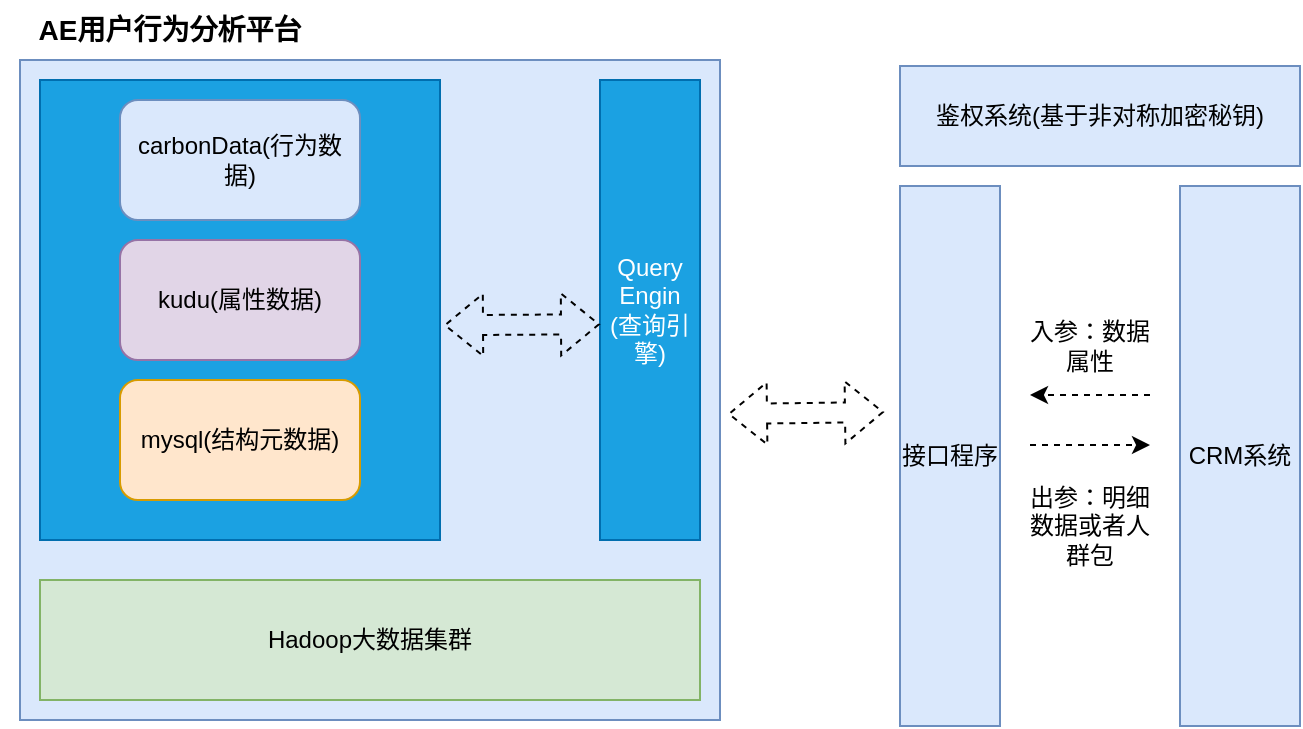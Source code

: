 <mxfile version="24.0.7" type="github">
  <diagram name="第 1 页" id="HZbxji-LXRyyVZfFe1fu">
    <mxGraphModel dx="978" dy="545" grid="0" gridSize="10" guides="1" tooltips="1" connect="1" arrows="1" fold="1" page="1" pageScale="1" pageWidth="1700" pageHeight="1100" math="0" shadow="0">
      <root>
        <mxCell id="0" />
        <mxCell id="1" parent="0" />
        <mxCell id="0x9lJMbSukGHkaMYRuMV-16" value="" style="rounded=0;whiteSpace=wrap;html=1;fillColor=#dae8fc;strokeColor=#6c8ebf;" vertex="1" parent="1">
          <mxGeometry x="150" y="100" width="350" height="330" as="geometry" />
        </mxCell>
        <mxCell id="0x9lJMbSukGHkaMYRuMV-1" value="" style="rounded=0;whiteSpace=wrap;html=1;fillColor=#1ba1e2;fontColor=#ffffff;strokeColor=#006EAF;" vertex="1" parent="1">
          <mxGeometry x="160" y="110" width="200" height="230" as="geometry" />
        </mxCell>
        <mxCell id="0x9lJMbSukGHkaMYRuMV-2" value="carbonData(行为数据)" style="rounded=1;whiteSpace=wrap;html=1;fillColor=#dae8fc;strokeColor=#6c8ebf;" vertex="1" parent="1">
          <mxGeometry x="200" y="120" width="120" height="60" as="geometry" />
        </mxCell>
        <mxCell id="0x9lJMbSukGHkaMYRuMV-3" value="kudu(属性数据)" style="rounded=1;whiteSpace=wrap;html=1;fillColor=#e1d5e7;strokeColor=#9673a6;" vertex="1" parent="1">
          <mxGeometry x="200" y="190" width="120" height="60" as="geometry" />
        </mxCell>
        <mxCell id="0x9lJMbSukGHkaMYRuMV-4" value="mysql(结构元数据)" style="rounded=1;whiteSpace=wrap;html=1;fillColor=#ffe6cc;strokeColor=#d79b00;" vertex="1" parent="1">
          <mxGeometry x="200" y="260" width="120" height="60" as="geometry" />
        </mxCell>
        <mxCell id="0x9lJMbSukGHkaMYRuMV-5" value="Query&lt;div&gt;Engin&lt;/div&gt;&lt;div&gt;(查询引擎)&lt;/div&gt;" style="rounded=0;whiteSpace=wrap;html=1;fillColor=#1ba1e2;fontColor=#ffffff;strokeColor=#006EAF;" vertex="1" parent="1">
          <mxGeometry x="440" y="110" width="50" height="230" as="geometry" />
        </mxCell>
        <mxCell id="0x9lJMbSukGHkaMYRuMV-6" value="接口程序" style="rounded=0;whiteSpace=wrap;html=1;fillColor=#dae8fc;strokeColor=#6c8ebf;" vertex="1" parent="1">
          <mxGeometry x="590" y="163" width="50" height="270" as="geometry" />
        </mxCell>
        <mxCell id="0x9lJMbSukGHkaMYRuMV-7" value="CRM系统" style="rounded=0;whiteSpace=wrap;html=1;fillColor=#dae8fc;strokeColor=#6c8ebf;" vertex="1" parent="1">
          <mxGeometry x="730" y="163" width="60" height="270" as="geometry" />
        </mxCell>
        <mxCell id="0x9lJMbSukGHkaMYRuMV-8" value="AE用户行为分析平台" style="text;html=1;align=center;verticalAlign=middle;whiteSpace=wrap;rounded=0;fontSize=14;fontStyle=1" vertex="1" parent="1">
          <mxGeometry x="140" y="70" width="170" height="30" as="geometry" />
        </mxCell>
        <mxCell id="0x9lJMbSukGHkaMYRuMV-10" value="" style="endArrow=classic;startArrow=classic;html=1;rounded=0;dashed=1;shape=flexArrow;entryX=0;entryY=0.531;entryDx=0;entryDy=0;entryPerimeter=0;exitX=1.01;exitY=0.533;exitDx=0;exitDy=0;exitPerimeter=0;" edge="1" parent="1" source="0x9lJMbSukGHkaMYRuMV-1" target="0x9lJMbSukGHkaMYRuMV-5">
          <mxGeometry width="100" height="100" relative="1" as="geometry">
            <mxPoint x="370" y="280" as="sourcePoint" />
            <mxPoint x="430" y="280" as="targetPoint" />
          </mxGeometry>
        </mxCell>
        <mxCell id="0x9lJMbSukGHkaMYRuMV-11" value="" style="endArrow=classic;startArrow=classic;html=1;rounded=0;dashed=1;shape=flexArrow;entryX=0;entryY=0.531;entryDx=0;entryDy=0;entryPerimeter=0;exitX=1.01;exitY=0.533;exitDx=0;exitDy=0;exitPerimeter=0;" edge="1" parent="1">
          <mxGeometry width="100" height="100" relative="1" as="geometry">
            <mxPoint x="504" y="277" as="sourcePoint" />
            <mxPoint x="582" y="276" as="targetPoint" />
          </mxGeometry>
        </mxCell>
        <mxCell id="0x9lJMbSukGHkaMYRuMV-13" value="入参：数据属性" style="text;html=1;align=center;verticalAlign=middle;whiteSpace=wrap;rounded=0;" vertex="1" parent="1">
          <mxGeometry x="650" y="223" width="70" height="40" as="geometry" />
        </mxCell>
        <mxCell id="0x9lJMbSukGHkaMYRuMV-14" value="出参：明细数据或者人群包" style="text;html=1;align=center;verticalAlign=middle;whiteSpace=wrap;rounded=0;" vertex="1" parent="1">
          <mxGeometry x="650" y="313" width="70" height="40" as="geometry" />
        </mxCell>
        <mxCell id="0x9lJMbSukGHkaMYRuMV-15" value="Hadoop大数据集群" style="rounded=0;whiteSpace=wrap;html=1;fillColor=#d5e8d4;strokeColor=#82b366;" vertex="1" parent="1">
          <mxGeometry x="160" y="360" width="330" height="60" as="geometry" />
        </mxCell>
        <mxCell id="0x9lJMbSukGHkaMYRuMV-18" value="鉴权系统(基于非对称加密秘钥)" style="rounded=0;whiteSpace=wrap;html=1;fillColor=#dae8fc;strokeColor=#6c8ebf;" vertex="1" parent="1">
          <mxGeometry x="590" y="103" width="200" height="50" as="geometry" />
        </mxCell>
        <mxCell id="0x9lJMbSukGHkaMYRuMV-21" value="" style="endArrow=classic;html=1;rounded=0;dashed=1;" edge="1" parent="1">
          <mxGeometry width="50" height="50" relative="1" as="geometry">
            <mxPoint x="715" y="267.5" as="sourcePoint" />
            <mxPoint x="655" y="267.5" as="targetPoint" />
          </mxGeometry>
        </mxCell>
        <mxCell id="0x9lJMbSukGHkaMYRuMV-28" value="" style="endArrow=classic;html=1;rounded=0;dashed=1;" edge="1" parent="1">
          <mxGeometry width="50" height="50" relative="1" as="geometry">
            <mxPoint x="655" y="292.5" as="sourcePoint" />
            <mxPoint x="715" y="292.5" as="targetPoint" />
          </mxGeometry>
        </mxCell>
      </root>
    </mxGraphModel>
  </diagram>
</mxfile>
